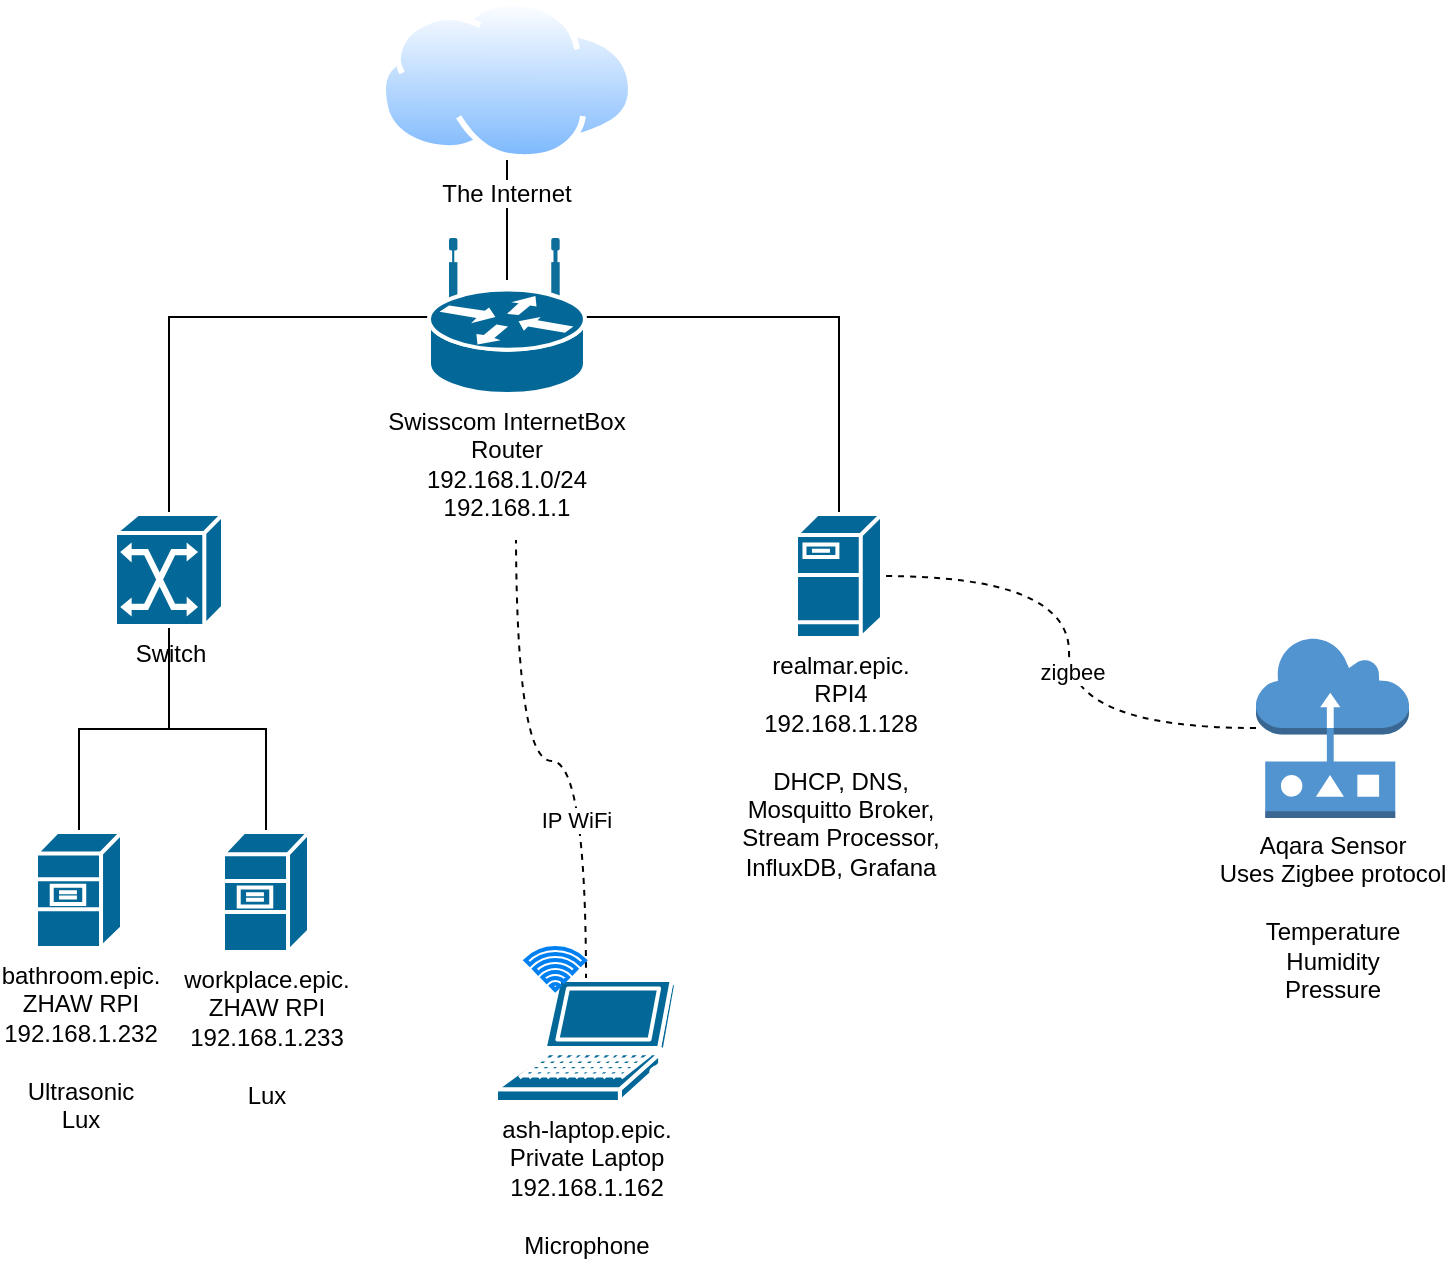 <mxfile version="13.10.0" type="embed">
    <diagram id="Kkey17pd0ZELBRBQ-qmb" name="Page-1">
        <mxGraphModel dx="837" dy="739" grid="1" gridSize="10" guides="1" tooltips="1" connect="1" arrows="1" fold="1" page="1" pageScale="1" pageWidth="850" pageHeight="1100" math="0" shadow="0">
            <root>
                <mxCell id="0"/>
                <mxCell id="1" parent="0"/>
                <mxCell id="pzDvPUQD907vd1MO_fLw-7" style="edgeStyle=orthogonalEdgeStyle;rounded=0;orthogonalLoop=1;jettySize=auto;html=1;entryX=0.5;entryY=0;entryDx=0;entryDy=0;entryPerimeter=0;endArrow=none;endFill=0;exitX=0;exitY=0.5;exitDx=0;exitDy=0;exitPerimeter=0;" parent="1" source="5" target="pzDvPUQD907vd1MO_fLw-3" edge="1">
                    <mxGeometry relative="1" as="geometry">
                        <mxPoint x="386.49" y="266.517" as="sourcePoint"/>
                    </mxGeometry>
                </mxCell>
                <mxCell id="pzDvPUQD907vd1MO_fLw-8" style="edgeStyle=orthogonalEdgeStyle;rounded=0;orthogonalLoop=1;jettySize=auto;html=1;entryX=0.5;entryY=0;entryDx=0;entryDy=0;entryPerimeter=0;endArrow=none;endFill=0;exitX=1;exitY=0.5;exitDx=0;exitDy=0;exitPerimeter=0;" parent="1" source="5" target="pzDvPUQD907vd1MO_fLw-2" edge="1">
                    <mxGeometry relative="1" as="geometry">
                        <mxPoint x="464.49" y="266.517" as="sourcePoint"/>
                    </mxGeometry>
                </mxCell>
                <mxCell id="pzDvPUQD907vd1MO_fLw-19" style="rounded=0;orthogonalLoop=1;jettySize=auto;html=1;exitX=0.5;exitY=0;exitDx=0;exitDy=0;exitPerimeter=0;jumpStyle=none;elbow=vertical;entryX=0.5;entryY=1;entryDx=0;entryDy=0;endArrow=none;endFill=0;" parent="1" target="pzDvPUQD907vd1MO_fLw-18" edge="1">
                    <mxGeometry relative="1" as="geometry">
                        <mxPoint x="425.49" y="240" as="sourcePoint"/>
                    </mxGeometry>
                </mxCell>
                <mxCell id="pzDvPUQD907vd1MO_fLw-2" value="realmar.epic.&lt;br&gt;RPI4&lt;br&gt;192.168.1.128&lt;br&gt;&lt;br&gt;DHCP, DNS,&lt;br&gt;Mosquitto Broker,&lt;br&gt;Stream Processor,&lt;br&gt;InfluxDB, Grafana" style="shape=mxgraph.cisco.servers.fileserver;html=1;pointerEvents=1;dashed=0;fillColor=#036897;strokeColor=#ffffff;strokeWidth=2;verticalLabelPosition=bottom;verticalAlign=top;align=center;outlineConnect=0;" parent="1" vertex="1">
                    <mxGeometry x="570" y="357" width="43" height="62" as="geometry"/>
                </mxCell>
                <mxCell id="pzDvPUQD907vd1MO_fLw-13" style="edgeStyle=orthogonalEdgeStyle;rounded=0;orthogonalLoop=1;jettySize=auto;html=1;exitX=0.5;exitY=1;exitDx=0;exitDy=0;exitPerimeter=0;entryX=0.5;entryY=0;entryDx=0;entryDy=0;entryPerimeter=0;endArrow=none;endFill=0;" parent="1" source="pzDvPUQD907vd1MO_fLw-3" target="pzDvPUQD907vd1MO_fLw-4" edge="1">
                    <mxGeometry relative="1" as="geometry"/>
                </mxCell>
                <mxCell id="pzDvPUQD907vd1MO_fLw-14" style="edgeStyle=orthogonalEdgeStyle;rounded=0;orthogonalLoop=1;jettySize=auto;html=1;exitX=0.5;exitY=1;exitDx=0;exitDy=0;exitPerimeter=0;entryX=0.5;entryY=0;entryDx=0;entryDy=0;entryPerimeter=0;endArrow=none;endFill=0;" parent="1" source="pzDvPUQD907vd1MO_fLw-3" target="pzDvPUQD907vd1MO_fLw-6" edge="1">
                    <mxGeometry relative="1" as="geometry"/>
                </mxCell>
                <mxCell id="pzDvPUQD907vd1MO_fLw-3" value="Switch" style="shape=mxgraph.cisco.switches.atm_switch;html=1;pointerEvents=1;dashed=0;fillColor=#036897;strokeColor=#ffffff;strokeWidth=2;verticalLabelPosition=bottom;verticalAlign=top;align=center;outlineConnect=0;" parent="1" vertex="1">
                    <mxGeometry x="229.5" y="357" width="54" height="56" as="geometry"/>
                </mxCell>
                <mxCell id="pzDvPUQD907vd1MO_fLw-4" value="bathroom.epic.&lt;br&gt;ZHAW RPI&lt;br&gt;192.168.1.232&lt;br&gt;&lt;br&gt;Ultrasonic&lt;br&gt;Lux" style="shape=mxgraph.cisco.servers.file_server;html=1;pointerEvents=1;dashed=0;fillColor=#036897;strokeColor=#ffffff;strokeWidth=2;verticalLabelPosition=bottom;verticalAlign=top;align=center;outlineConnect=0;" parent="1" vertex="1">
                    <mxGeometry x="190" y="516" width="43" height="58" as="geometry"/>
                </mxCell>
                <mxCell id="pzDvPUQD907vd1MO_fLw-6" value="workplace.epic.&lt;br&gt;ZHAW RPI&lt;br&gt;192.168.1.233&lt;br&gt;&lt;br&gt;Lux" style="shape=mxgraph.cisco.servers.file_server;html=1;pointerEvents=1;dashed=0;fillColor=#036897;strokeColor=#ffffff;strokeWidth=2;verticalLabelPosition=bottom;verticalAlign=top;align=center;outlineConnect=0;" parent="1" vertex="1">
                    <mxGeometry x="283.5" y="516" width="43" height="60" as="geometry"/>
                </mxCell>
                <mxCell id="pzDvPUQD907vd1MO_fLw-20" value="" style="edgeStyle=none;rounded=0;jumpStyle=none;orthogonalLoop=1;jettySize=auto;html=1;endArrow=none;endFill=0;strokeColor=#000000;" parent="1" source="pzDvPUQD907vd1MO_fLw-18" edge="1">
                    <mxGeometry relative="1" as="geometry">
                        <mxPoint x="425.49" y="240" as="targetPoint"/>
                    </mxGeometry>
                </mxCell>
                <mxCell id="pzDvPUQD907vd1MO_fLw-18" value="The Internet" style="aspect=fixed;perimeter=ellipsePerimeter;html=1;align=center;shadow=0;dashed=0;spacingTop=3;image;image=img/lib/active_directory/internet_cloud.svg;" parent="1" vertex="1">
                    <mxGeometry x="362" y="100" width="126.98" height="80" as="geometry"/>
                </mxCell>
                <mxCell id="7" style="edgeStyle=orthogonalEdgeStyle;rounded=0;orthogonalLoop=1;jettySize=auto;html=1;endArrow=none;endFill=0;dashed=1;elbow=vertical;curved=1;" edge="1" parent="1" source="2">
                    <mxGeometry relative="1" as="geometry">
                        <mxPoint x="430" y="370" as="targetPoint"/>
                    </mxGeometry>
                </mxCell>
                <mxCell id="8" value="IP WiFi" style="edgeLabel;html=1;align=center;verticalAlign=middle;resizable=0;points=[];" vertex="1" connectable="0" parent="7">
                    <mxGeometry x="-0.221" y="10" relative="1" as="geometry">
                        <mxPoint x="5.0" y="18.31" as="offset"/>
                    </mxGeometry>
                </mxCell>
                <mxCell id="2" value="ash-laptop.epic.&lt;br&gt;Private Laptop&lt;br&gt;192.168.1.162&lt;br&gt;&lt;br&gt;Microphone" style="shape=mxgraph.cisco.computers_and_peripherals.laptop;html=1;pointerEvents=1;dashed=0;fillColor=#036897;strokeColor=#ffffff;strokeWidth=2;verticalLabelPosition=bottom;verticalAlign=top;align=center;outlineConnect=0;" vertex="1" parent="1">
                    <mxGeometry x="420" y="590" width="90" height="61" as="geometry"/>
                </mxCell>
                <mxCell id="5" value="&lt;div&gt;Swisscom InternetBox&lt;/div&gt;&lt;div&gt;Router&lt;/div&gt;&lt;div&gt;192.168.1.0/24&lt;br&gt;&lt;/div&gt;&lt;div&gt;192.168.1.1&lt;/div&gt;" style="shape=mxgraph.cisco.routers.wireless_router;html=1;pointerEvents=1;dashed=0;fillColor=#036897;strokeColor=#ffffff;strokeWidth=2;verticalLabelPosition=bottom;verticalAlign=top;align=center;outlineConnect=0;" vertex="1" parent="1">
                    <mxGeometry x="386.49" y="220" width="78" height="77" as="geometry"/>
                </mxCell>
                <mxCell id="6" value="" style="html=1;verticalLabelPosition=bottom;align=center;labelBackgroundColor=#ffffff;verticalAlign=top;strokeWidth=2;strokeColor=#0080F0;shadow=0;dashed=0;shape=mxgraph.ios7.icons.wifi;pointerEvents=1" vertex="1" parent="1">
                    <mxGeometry x="434.79" y="574" width="29.7" height="21" as="geometry"/>
                </mxCell>
                <mxCell id="11" style="edgeStyle=orthogonalEdgeStyle;curved=1;rounded=0;orthogonalLoop=1;jettySize=auto;html=1;entryX=1;entryY=0.5;entryDx=0;entryDy=0;entryPerimeter=0;dashed=1;endArrow=none;endFill=0;" edge="1" parent="1" source="10" target="pzDvPUQD907vd1MO_fLw-2">
                    <mxGeometry relative="1" as="geometry"/>
                </mxCell>
                <mxCell id="12" value="zigbee" style="edgeLabel;html=1;align=center;verticalAlign=middle;resizable=0;points=[];" vertex="1" connectable="0" parent="11">
                    <mxGeometry x="-0.077" y="-1" relative="1" as="geometry">
                        <mxPoint as="offset"/>
                    </mxGeometry>
                </mxCell>
                <mxCell id="10" value="Aqara Sensor&lt;br&gt;Uses Zigbee protocol&lt;br&gt;&lt;br&gt;Temperature&lt;br&gt;Humidity&lt;br&gt;Pressure" style="outlineConnect=0;dashed=0;verticalLabelPosition=bottom;verticalAlign=top;align=center;html=1;shape=mxgraph.aws3.sensor;fillColor=#5294CF;gradientColor=none;" vertex="1" parent="1">
                    <mxGeometry x="800" y="419" width="76.5" height="90" as="geometry"/>
                </mxCell>
            </root>
        </mxGraphModel>
    </diagram>
</mxfile>
